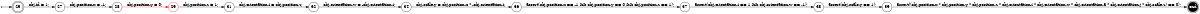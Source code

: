 digraph finite_state_machine {
	rankdir=LR
	size="8,5"
	94164273418720 [label = 25, shape = doublecircle, fixedsize = true]; 
	s94164273418720 [shape = point];
	e94164273412416 [shape = doublecircle, fixedsize = true, style = filled, fillcolor = black, fontcolor = white,  label = end];
	 94164273410224 [label = 27, shape = circle, fixedsize = true ];
	 94164273410304 [label = 28, shape = circle, fixedsize = true ];
	 94164273410512 [label = 29, shape = circle, color = red, fixedsize = true ];
	 94164273410784 [label = 31, shape = circle, fixedsize = true ];
	 94164273411056 [label = 32, shape = circle, fixedsize = true ];
	 94164273411328 [label = 34, shape = circle, fixedsize = true ];
	 94164273411600 [label = 36, shape = circle, fixedsize = true ];
	 94164273411872 [label = 37, shape = circle, fixedsize = true ];
	 94164273412144 [label = 38, shape = circle, fixedsize = true ];
	 94164273412416 [label = 39, shape = circle, fixedsize = true ];
	s94164273418720 -> 94164273418720;
	94164273418720 -> 94164273410224 [ label = "obj.id = 1; "];
	94164273410224 -> 94164273410304 [ label = "obj.position.x = -1; "];
	94164273410304 -> 94164273410512 [color = red, label = "obj.position.y = 0; "];
	94164273410512 -> 94164273410784 [ label = "obj.position.z = 1; "];
	94164273410784 -> 94164273411056 [ label = "obj.orientation.i = obj.position.z; "];
	94164273411056 -> 94164273411328 [ label = "obj.orientation.w = -obj.orientation.i; "];
	94164273411328 -> 94164273411600 [ label = "obj.scale.y = obj.position.x * -obj.orientation.i; "];
	94164273411600 -> 94164273411872 [ label = "assert(obj.position.x == -1 && obj.position.y == 0 && obj.position.z == 1); "];
	94164273411872 -> 94164273412144 [ label = "assert(obj.orientation.i == 1 && obj.orientation.w == -1); "];
	94164273412144 -> 94164273412416 [ label = "assert(obj.scale.y == 1); "];
	94164273412416 -> e94164273412416 [ label = "assert((obj.position.x * obj.position.y * obj.position.z * obj.orientation.i * obj.orientation.w * obj.orientation.a * obj.orientation.j * obj.scale.z) == 0); "];
}